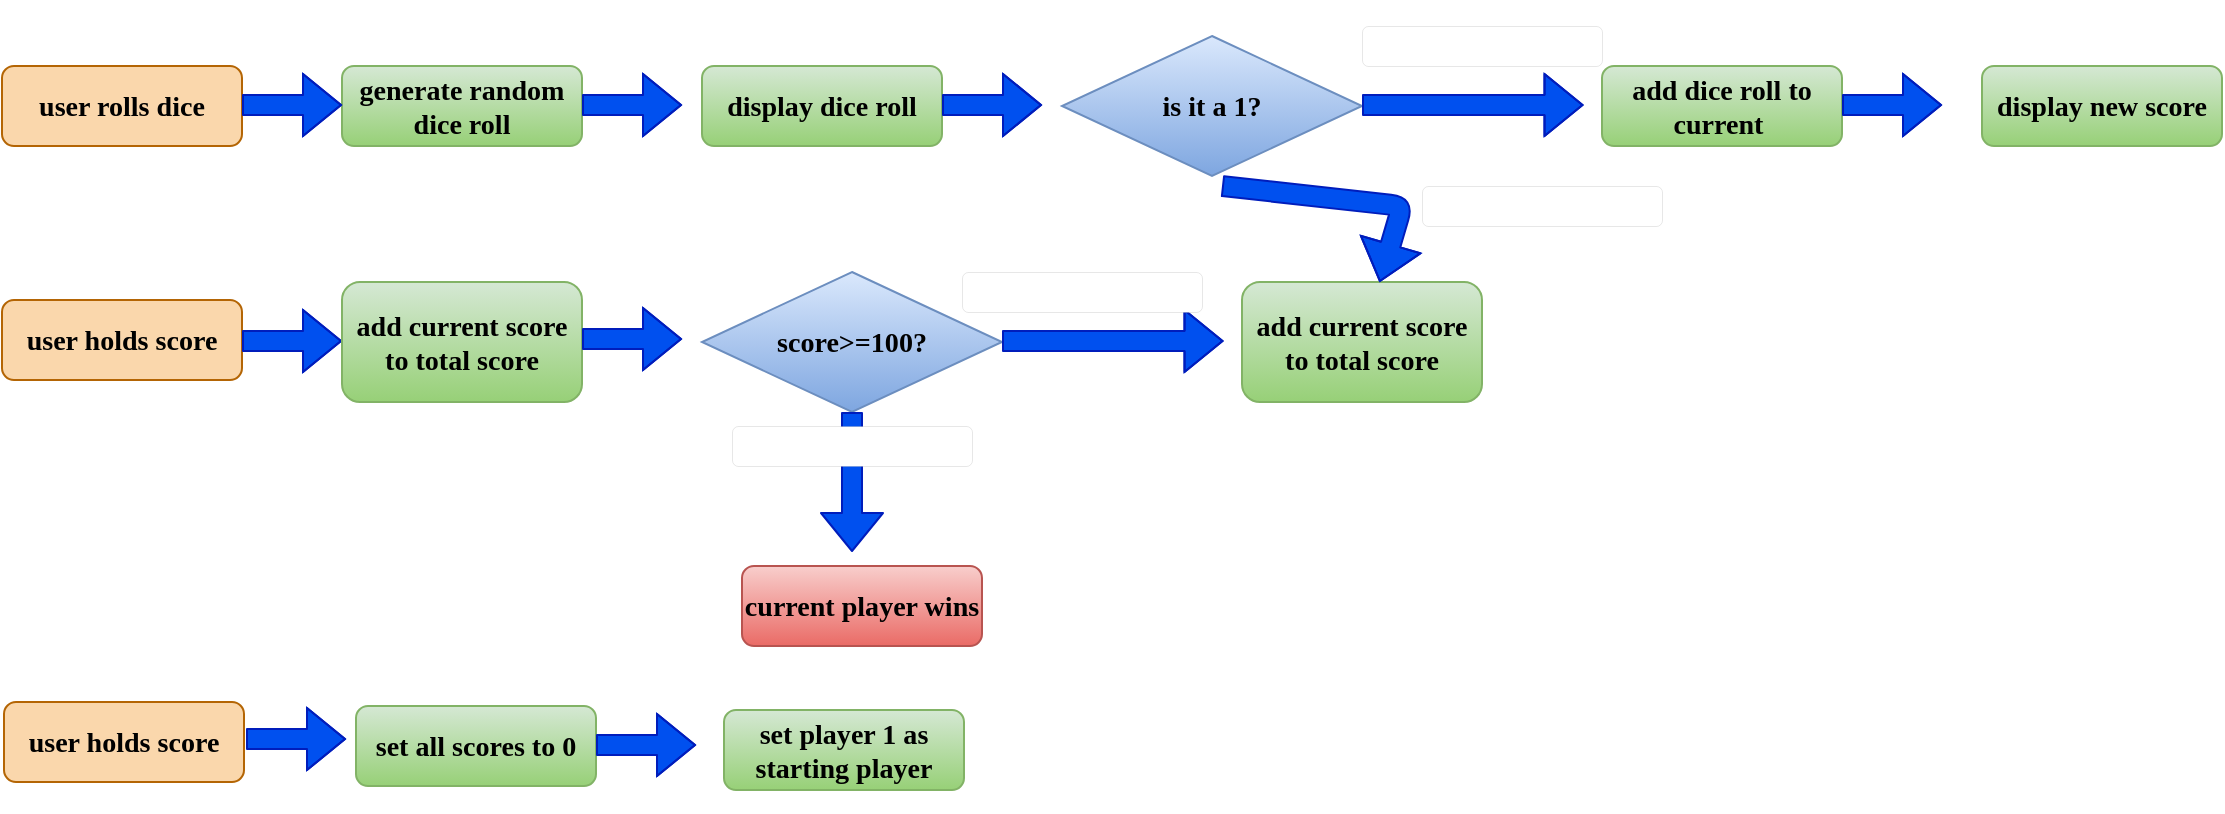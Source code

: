 <mxfile>
    <diagram id="IbZ0twcvT1BVZpYRsOVE" name="Page-1">
        <mxGraphModel dx="1279" dy="1713" grid="1" gridSize="10" guides="1" tooltips="1" connect="1" arrows="1" fold="1" page="1" pageScale="1" pageWidth="850" pageHeight="1100" math="0" shadow="0">
            <root>
                <mxCell id="0"/>
                <mxCell id="1" parent="0"/>
                <mxCell id="2" value="&lt;h3&gt;&lt;font face=&quot;Tahoma&quot; color=&quot;#000000&quot;&gt;user rolls dice&lt;/font&gt;&lt;/h3&gt;" style="rounded=1;whiteSpace=wrap;html=1;fillColor=#fad7ac;strokeColor=#b46504;" vertex="1" parent="1">
                    <mxGeometry y="-40" width="120" height="40" as="geometry"/>
                </mxCell>
                <mxCell id="3" value="&lt;h3&gt;&lt;font face=&quot;Tahoma&quot; color=&quot;#000000&quot;&gt;generate random dice roll&lt;/font&gt;&lt;/h3&gt;" style="rounded=1;whiteSpace=wrap;html=1;fillColor=#d5e8d4;strokeColor=#82b366;gradientColor=#97d077;" vertex="1" parent="1">
                    <mxGeometry x="170" y="-40" width="120" height="40" as="geometry"/>
                </mxCell>
                <mxCell id="4" value="&lt;h3&gt;&lt;font face=&quot;Tahoma&quot; color=&quot;#000000&quot;&gt;display dice roll&lt;/font&gt;&lt;/h3&gt;" style="rounded=1;whiteSpace=wrap;html=1;fillColor=#d5e8d4;strokeColor=#82b366;gradientColor=#97d077;" vertex="1" parent="1">
                    <mxGeometry x="350" y="-40" width="120" height="40" as="geometry"/>
                </mxCell>
                <mxCell id="5" value="&lt;h3 style=&quot;&quot;&gt;is it a 1?&lt;/h3&gt;" style="rhombus;whiteSpace=wrap;html=1;fontFamily=Tahoma;fillColor=#dae8fc;gradientColor=#7ea6e0;strokeColor=#6c8ebf;fontColor=#000000;" vertex="1" parent="1">
                    <mxGeometry x="530" y="-55" width="150" height="70" as="geometry"/>
                </mxCell>
                <mxCell id="6" value="" style="shape=flexArrow;endArrow=classic;html=1;fontFamily=Tahoma;fontColor=#000000;fillColor=#0050ef;strokeColor=#001DBC;" edge="1" parent="1">
                    <mxGeometry width="50" height="50" relative="1" as="geometry">
                        <mxPoint x="120" y="-20.5" as="sourcePoint"/>
                        <mxPoint x="170" y="-20.5" as="targetPoint"/>
                        <Array as="points">
                            <mxPoint x="150" y="-20.5"/>
                        </Array>
                    </mxGeometry>
                </mxCell>
                <mxCell id="7" value="" style="shape=flexArrow;endArrow=classic;html=1;fontFamily=Tahoma;fontColor=#000000;fillColor=#0050ef;strokeColor=#001DBC;" edge="1" parent="1">
                    <mxGeometry width="50" height="50" relative="1" as="geometry">
                        <mxPoint x="290" y="-20.5" as="sourcePoint"/>
                        <mxPoint x="340" y="-20.5" as="targetPoint"/>
                        <Array as="points">
                            <mxPoint x="320" y="-20.5"/>
                        </Array>
                    </mxGeometry>
                </mxCell>
                <mxCell id="8" value="" style="shape=flexArrow;endArrow=classic;html=1;fontFamily=Tahoma;fontColor=#000000;fillColor=#0050ef;strokeColor=#001DBC;" edge="1" parent="1">
                    <mxGeometry width="50" height="50" relative="1" as="geometry">
                        <mxPoint x="470" y="-20.5" as="sourcePoint"/>
                        <mxPoint x="520" y="-20.5" as="targetPoint"/>
                        <Array as="points">
                            <mxPoint x="500" y="-20.5"/>
                        </Array>
                    </mxGeometry>
                </mxCell>
                <mxCell id="10" value="" style="shape=flexArrow;endArrow=classic;html=1;fontFamily=Tahoma;fontColor=#000000;fillColor=#0050ef;strokeColor=#001DBC;" edge="1" parent="1">
                    <mxGeometry width="50" height="50" relative="1" as="geometry">
                        <mxPoint x="680" y="-20.5" as="sourcePoint"/>
                        <mxPoint x="790.76" y="-20.5" as="targetPoint"/>
                        <Array as="points">
                            <mxPoint x="770.76" y="-20.5"/>
                        </Array>
                    </mxGeometry>
                </mxCell>
                <mxCell id="11" value="&lt;h3&gt;&lt;font color=&quot;#ffffff&quot;&gt;if yes&lt;/font&gt;&lt;/h3&gt;" style="rounded=1;whiteSpace=wrap;html=1;fontFamily=Tahoma;fontColor=#000000;strokeWidth=0;" vertex="1" parent="1">
                    <mxGeometry x="710" y="20" width="120" height="20" as="geometry"/>
                </mxCell>
                <mxCell id="12" value="&lt;h3&gt;&lt;font face=&quot;Tahoma&quot; color=&quot;#000000&quot;&gt;add dice roll to current&amp;nbsp;&lt;/font&gt;&lt;/h3&gt;" style="rounded=1;whiteSpace=wrap;html=1;fillColor=#d5e8d4;strokeColor=#82b366;gradientColor=#97d077;" vertex="1" parent="1">
                    <mxGeometry x="800" y="-40" width="120" height="40" as="geometry"/>
                </mxCell>
                <mxCell id="13" value="&lt;h3&gt;&lt;font face=&quot;Tahoma&quot; color=&quot;#000000&quot;&gt;display new score&lt;/font&gt;&lt;/h3&gt;" style="rounded=1;whiteSpace=wrap;html=1;fillColor=#d5e8d4;strokeColor=#82b366;gradientColor=#97d077;" vertex="1" parent="1">
                    <mxGeometry x="990" y="-40" width="120" height="40" as="geometry"/>
                </mxCell>
                <mxCell id="14" value="" style="shape=flexArrow;endArrow=classic;html=1;fontFamily=Tahoma;fontColor=#000000;fillColor=#0050ef;strokeColor=#001DBC;" edge="1" parent="1">
                    <mxGeometry width="50" height="50" relative="1" as="geometry">
                        <mxPoint x="920" y="-20.5" as="sourcePoint"/>
                        <mxPoint x="970" y="-20.5" as="targetPoint"/>
                        <Array as="points">
                            <mxPoint x="950" y="-20.5"/>
                        </Array>
                    </mxGeometry>
                </mxCell>
                <mxCell id="15" value="&lt;h3&gt;&lt;font face=&quot;Tahoma&quot; color=&quot;#000000&quot;&gt;user holds score&lt;/font&gt;&lt;/h3&gt;" style="rounded=1;whiteSpace=wrap;html=1;fillColor=#fad7ac;strokeColor=#b46504;" vertex="1" parent="1">
                    <mxGeometry y="77" width="120" height="40" as="geometry"/>
                </mxCell>
                <mxCell id="16" value="" style="shape=flexArrow;endArrow=classic;html=1;fontFamily=Tahoma;fontColor=#000000;fillColor=#0050ef;strokeColor=#001DBC;" edge="1" parent="1">
                    <mxGeometry width="50" height="50" relative="1" as="geometry">
                        <mxPoint x="120" y="97.5" as="sourcePoint"/>
                        <mxPoint x="170" y="97.5" as="targetPoint"/>
                        <Array as="points">
                            <mxPoint x="150" y="97.5"/>
                        </Array>
                    </mxGeometry>
                </mxCell>
                <mxCell id="17" value="&lt;h3&gt;&lt;font face=&quot;Tahoma&quot; color=&quot;#000000&quot;&gt;add current score to total score&lt;/font&gt;&lt;/h3&gt;" style="rounded=1;whiteSpace=wrap;html=1;fillColor=#d5e8d4;strokeColor=#82b366;gradientColor=#97d077;" vertex="1" parent="1">
                    <mxGeometry x="170" y="68" width="120" height="60" as="geometry"/>
                </mxCell>
                <mxCell id="18" value="&lt;h3 style=&quot;&quot;&gt;score&amp;gt;=100?&lt;/h3&gt;" style="rhombus;whiteSpace=wrap;html=1;fontFamily=Tahoma;fillColor=#dae8fc;gradientColor=#7ea6e0;strokeColor=#6c8ebf;fontColor=#000000;" vertex="1" parent="1">
                    <mxGeometry x="350" y="63" width="150" height="70" as="geometry"/>
                </mxCell>
                <mxCell id="19" value="" style="shape=flexArrow;endArrow=classic;html=1;fontFamily=Tahoma;fontColor=#000000;fillColor=#0050ef;strokeColor=#001DBC;" edge="1" parent="1">
                    <mxGeometry width="50" height="50" relative="1" as="geometry">
                        <mxPoint x="290" y="96.5" as="sourcePoint"/>
                        <mxPoint x="340" y="96.5" as="targetPoint"/>
                        <Array as="points">
                            <mxPoint x="320" y="96.5"/>
                        </Array>
                    </mxGeometry>
                </mxCell>
                <mxCell id="21" value="" style="shape=flexArrow;endArrow=classic;html=1;fontFamily=Tahoma;fontColor=#000000;fillColor=#0050ef;strokeColor=#001DBC;" edge="1" parent="1">
                    <mxGeometry width="50" height="50" relative="1" as="geometry">
                        <mxPoint x="500" y="97.5" as="sourcePoint"/>
                        <mxPoint x="610.76" y="97.5" as="targetPoint"/>
                        <Array as="points">
                            <mxPoint x="590.76" y="97.5"/>
                        </Array>
                    </mxGeometry>
                </mxCell>
                <mxCell id="22" value="&lt;h3&gt;&lt;font face=&quot;Tahoma&quot; color=&quot;#000000&quot;&gt;add current score to total score&lt;/font&gt;&lt;/h3&gt;" style="rounded=1;whiteSpace=wrap;html=1;fillColor=#d5e8d4;strokeColor=#82b366;gradientColor=#97d077;" vertex="1" parent="1">
                    <mxGeometry x="620" y="68" width="120" height="60" as="geometry"/>
                </mxCell>
                <mxCell id="23" value="&lt;h3&gt;&lt;font color=&quot;#ffffff&quot;&gt;if no&lt;/font&gt;&lt;/h3&gt;" style="rounded=1;whiteSpace=wrap;html=1;fontFamily=Tahoma;fontColor=#000000;strokeWidth=0;" vertex="1" parent="1">
                    <mxGeometry x="480" y="63" width="120" height="20" as="geometry"/>
                </mxCell>
                <mxCell id="24" value="" style="shape=flexArrow;endArrow=classic;html=1;fontFamily=Tahoma;fontColor=#FFFFFF;fillColor=#0050ef;strokeColor=#001DBC;" edge="1" parent="1" target="22">
                    <mxGeometry width="50" height="50" relative="1" as="geometry">
                        <mxPoint x="610" y="20" as="sourcePoint"/>
                        <mxPoint x="604.5" y="102" as="targetPoint"/>
                        <Array as="points">
                            <mxPoint x="700" y="30"/>
                        </Array>
                    </mxGeometry>
                </mxCell>
                <mxCell id="25" value="&lt;h3&gt;&lt;font color=&quot;#ffffff&quot;&gt;if no&lt;/font&gt;&lt;/h3&gt;" style="rounded=1;whiteSpace=wrap;html=1;fontFamily=Tahoma;fontColor=#000000;strokeWidth=0;" vertex="1" parent="1">
                    <mxGeometry x="680" y="-60" width="120" height="20" as="geometry"/>
                </mxCell>
                <mxCell id="27" value="" style="shape=flexArrow;endArrow=classic;html=1;fontFamily=Tahoma;fontColor=#FFFFFF;fillColor=#0050ef;strokeColor=#001DBC;" edge="1" parent="1">
                    <mxGeometry width="50" height="50" relative="1" as="geometry">
                        <mxPoint x="425" y="133" as="sourcePoint"/>
                        <mxPoint x="425" y="203" as="targetPoint"/>
                    </mxGeometry>
                </mxCell>
                <mxCell id="28" value="&lt;h3&gt;&lt;font color=&quot;#ffffff&quot;&gt;if yes&lt;/font&gt;&lt;/h3&gt;" style="rounded=1;whiteSpace=wrap;html=1;fontFamily=Tahoma;fontColor=#000000;strokeWidth=0;" vertex="1" parent="1">
                    <mxGeometry x="365" y="140" width="120" height="20" as="geometry"/>
                </mxCell>
                <mxCell id="29" value="&lt;h3&gt;&lt;font face=&quot;Tahoma&quot; color=&quot;#000000&quot;&gt;current player wins&lt;/font&gt;&lt;/h3&gt;" style="rounded=1;whiteSpace=wrap;html=1;fillColor=#f8cecc;strokeColor=#b85450;gradientColor=#ea6b66;" vertex="1" parent="1">
                    <mxGeometry x="370" y="210" width="120" height="40" as="geometry"/>
                </mxCell>
                <mxCell id="30" value="&lt;h3&gt;&lt;font face=&quot;Tahoma&quot; color=&quot;#000000&quot;&gt;user holds score&lt;/font&gt;&lt;/h3&gt;" style="rounded=1;whiteSpace=wrap;html=1;fillColor=#fad7ac;strokeColor=#b46504;" vertex="1" parent="1">
                    <mxGeometry x="1" y="278" width="120" height="40" as="geometry"/>
                </mxCell>
                <mxCell id="31" value="" style="shape=flexArrow;endArrow=classic;html=1;fontFamily=Tahoma;fontColor=#000000;fillColor=#0050ef;strokeColor=#001DBC;" edge="1" parent="1">
                    <mxGeometry width="50" height="50" relative="1" as="geometry">
                        <mxPoint x="122" y="296.5" as="sourcePoint"/>
                        <mxPoint x="172" y="296.5" as="targetPoint"/>
                        <Array as="points">
                            <mxPoint x="152" y="296.5"/>
                        </Array>
                    </mxGeometry>
                </mxCell>
                <mxCell id="32" value="&lt;h3&gt;&lt;font face=&quot;Tahoma&quot; color=&quot;#000000&quot;&gt;set all scores to 0&lt;/font&gt;&lt;/h3&gt;" style="rounded=1;whiteSpace=wrap;html=1;fillColor=#d5e8d4;strokeColor=#82b366;gradientColor=#97d077;" vertex="1" parent="1">
                    <mxGeometry x="177" y="280" width="120" height="40" as="geometry"/>
                </mxCell>
                <mxCell id="34" value="" style="shape=flexArrow;endArrow=classic;html=1;fontFamily=Tahoma;fontColor=#000000;fillColor=#0050ef;strokeColor=#001DBC;" edge="1" parent="1">
                    <mxGeometry width="50" height="50" relative="1" as="geometry">
                        <mxPoint x="297" y="299.5" as="sourcePoint"/>
                        <mxPoint x="347" y="299.5" as="targetPoint"/>
                        <Array as="points">
                            <mxPoint x="327" y="299.5"/>
                        </Array>
                    </mxGeometry>
                </mxCell>
                <mxCell id="35" value="&lt;h3&gt;&lt;font face=&quot;Tahoma&quot; color=&quot;#000000&quot;&gt;set player 1 as starting player&lt;/font&gt;&lt;/h3&gt;" style="rounded=1;whiteSpace=wrap;html=1;fillColor=#d5e8d4;strokeColor=#82b366;gradientColor=#97d077;" vertex="1" parent="1">
                    <mxGeometry x="361" y="282" width="120" height="40" as="geometry"/>
                </mxCell>
            </root>
        </mxGraphModel>
    </diagram>
</mxfile>